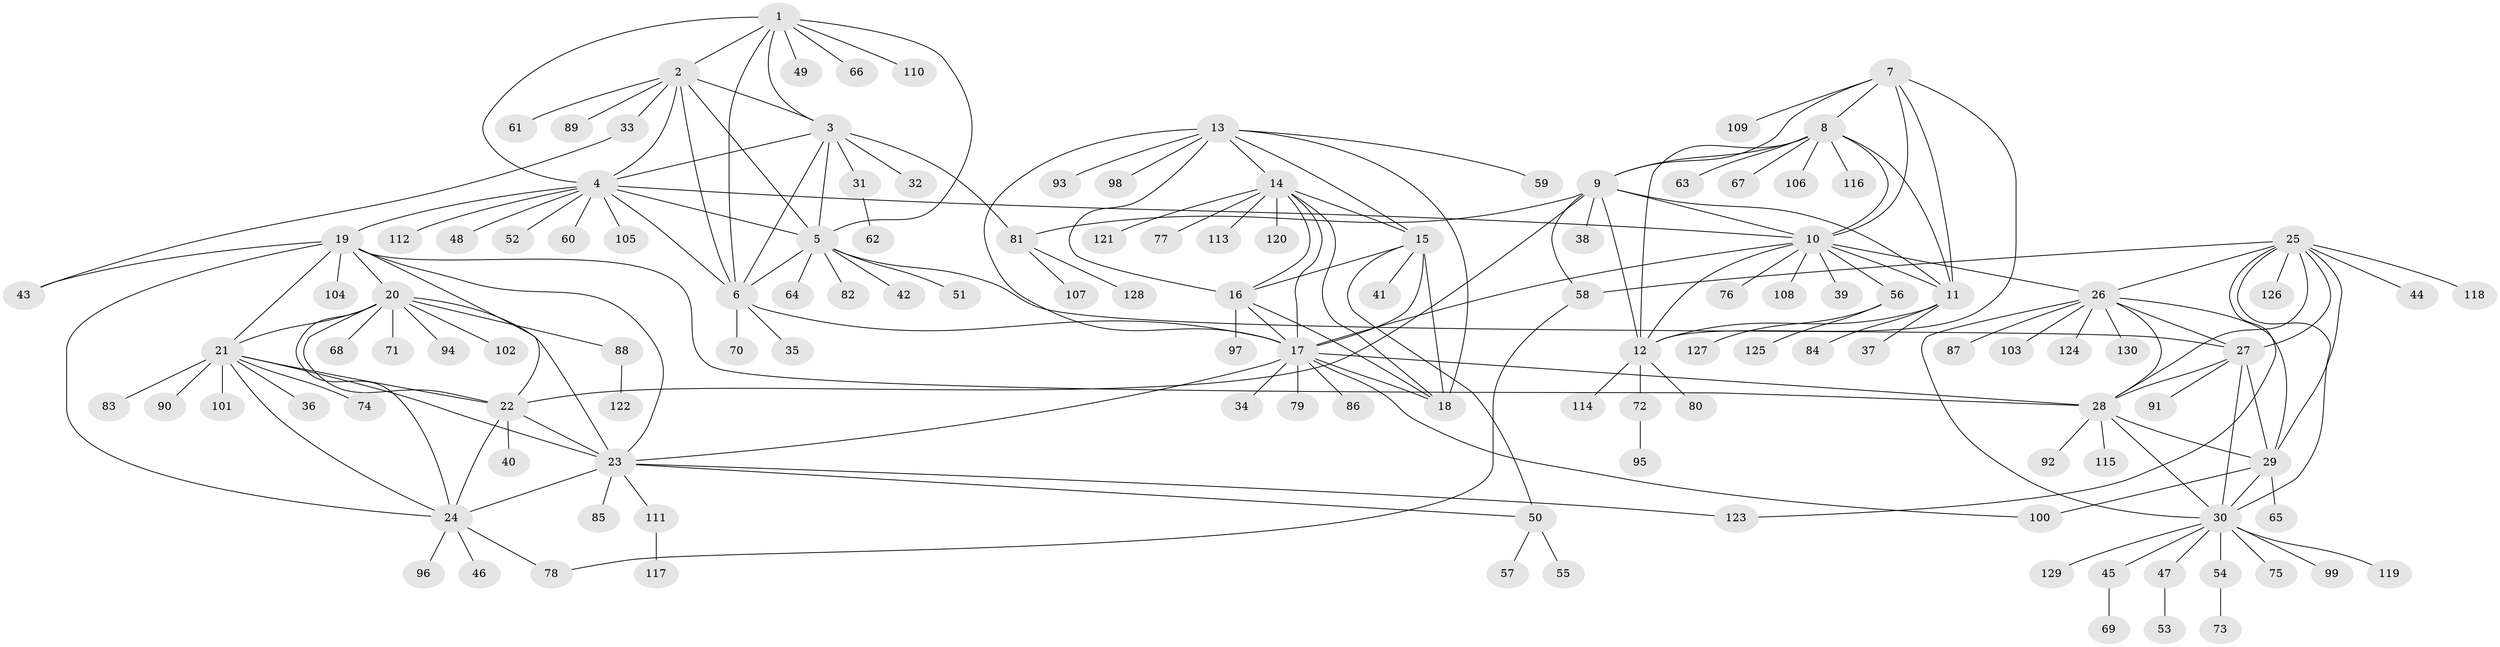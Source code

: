 // Generated by graph-tools (version 1.1) at 2025/54/03/09/25 04:54:17]
// undirected, 130 vertices, 192 edges
graph export_dot {
graph [start="1"]
  node [color=gray90,style=filled];
  1;
  2;
  3;
  4;
  5;
  6;
  7;
  8;
  9;
  10;
  11;
  12;
  13;
  14;
  15;
  16;
  17;
  18;
  19;
  20;
  21;
  22;
  23;
  24;
  25;
  26;
  27;
  28;
  29;
  30;
  31;
  32;
  33;
  34;
  35;
  36;
  37;
  38;
  39;
  40;
  41;
  42;
  43;
  44;
  45;
  46;
  47;
  48;
  49;
  50;
  51;
  52;
  53;
  54;
  55;
  56;
  57;
  58;
  59;
  60;
  61;
  62;
  63;
  64;
  65;
  66;
  67;
  68;
  69;
  70;
  71;
  72;
  73;
  74;
  75;
  76;
  77;
  78;
  79;
  80;
  81;
  82;
  83;
  84;
  85;
  86;
  87;
  88;
  89;
  90;
  91;
  92;
  93;
  94;
  95;
  96;
  97;
  98;
  99;
  100;
  101;
  102;
  103;
  104;
  105;
  106;
  107;
  108;
  109;
  110;
  111;
  112;
  113;
  114;
  115;
  116;
  117;
  118;
  119;
  120;
  121;
  122;
  123;
  124;
  125;
  126;
  127;
  128;
  129;
  130;
  1 -- 2;
  1 -- 3;
  1 -- 4;
  1 -- 5;
  1 -- 6;
  1 -- 49;
  1 -- 66;
  1 -- 110;
  2 -- 3;
  2 -- 4;
  2 -- 5;
  2 -- 6;
  2 -- 33;
  2 -- 61;
  2 -- 89;
  3 -- 4;
  3 -- 5;
  3 -- 6;
  3 -- 31;
  3 -- 32;
  3 -- 81;
  4 -- 5;
  4 -- 6;
  4 -- 10;
  4 -- 19;
  4 -- 48;
  4 -- 52;
  4 -- 60;
  4 -- 105;
  4 -- 112;
  5 -- 6;
  5 -- 27;
  5 -- 42;
  5 -- 51;
  5 -- 64;
  5 -- 82;
  6 -- 17;
  6 -- 35;
  6 -- 70;
  7 -- 8;
  7 -- 9;
  7 -- 10;
  7 -- 11;
  7 -- 12;
  7 -- 109;
  8 -- 9;
  8 -- 10;
  8 -- 11;
  8 -- 12;
  8 -- 63;
  8 -- 67;
  8 -- 106;
  8 -- 116;
  9 -- 10;
  9 -- 11;
  9 -- 12;
  9 -- 22;
  9 -- 38;
  9 -- 58;
  9 -- 81;
  10 -- 11;
  10 -- 12;
  10 -- 17;
  10 -- 26;
  10 -- 39;
  10 -- 56;
  10 -- 76;
  10 -- 108;
  11 -- 12;
  11 -- 37;
  11 -- 84;
  12 -- 72;
  12 -- 80;
  12 -- 114;
  13 -- 14;
  13 -- 15;
  13 -- 16;
  13 -- 17;
  13 -- 18;
  13 -- 59;
  13 -- 93;
  13 -- 98;
  14 -- 15;
  14 -- 16;
  14 -- 17;
  14 -- 18;
  14 -- 77;
  14 -- 113;
  14 -- 120;
  14 -- 121;
  15 -- 16;
  15 -- 17;
  15 -- 18;
  15 -- 41;
  15 -- 50;
  16 -- 17;
  16 -- 18;
  16 -- 97;
  17 -- 18;
  17 -- 23;
  17 -- 28;
  17 -- 34;
  17 -- 79;
  17 -- 86;
  17 -- 100;
  19 -- 20;
  19 -- 21;
  19 -- 22;
  19 -- 23;
  19 -- 24;
  19 -- 28;
  19 -- 43;
  19 -- 104;
  20 -- 21;
  20 -- 22;
  20 -- 23;
  20 -- 24;
  20 -- 68;
  20 -- 71;
  20 -- 88;
  20 -- 94;
  20 -- 102;
  21 -- 22;
  21 -- 23;
  21 -- 24;
  21 -- 36;
  21 -- 74;
  21 -- 83;
  21 -- 90;
  21 -- 101;
  22 -- 23;
  22 -- 24;
  22 -- 40;
  23 -- 24;
  23 -- 50;
  23 -- 85;
  23 -- 111;
  23 -- 123;
  24 -- 46;
  24 -- 78;
  24 -- 96;
  25 -- 26;
  25 -- 27;
  25 -- 28;
  25 -- 29;
  25 -- 30;
  25 -- 44;
  25 -- 58;
  25 -- 118;
  25 -- 123;
  25 -- 126;
  26 -- 27;
  26 -- 28;
  26 -- 29;
  26 -- 30;
  26 -- 87;
  26 -- 103;
  26 -- 124;
  26 -- 130;
  27 -- 28;
  27 -- 29;
  27 -- 30;
  27 -- 91;
  28 -- 29;
  28 -- 30;
  28 -- 92;
  28 -- 115;
  29 -- 30;
  29 -- 65;
  29 -- 100;
  30 -- 45;
  30 -- 47;
  30 -- 54;
  30 -- 75;
  30 -- 99;
  30 -- 119;
  30 -- 129;
  31 -- 62;
  33 -- 43;
  45 -- 69;
  47 -- 53;
  50 -- 55;
  50 -- 57;
  54 -- 73;
  56 -- 125;
  56 -- 127;
  58 -- 78;
  72 -- 95;
  81 -- 107;
  81 -- 128;
  88 -- 122;
  111 -- 117;
}
